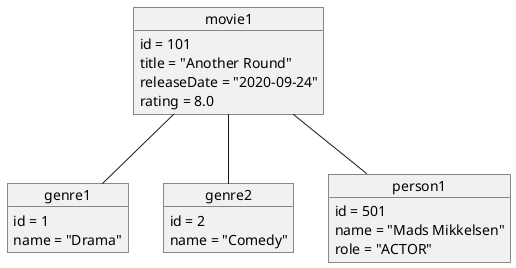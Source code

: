@startuml
'https://plantuml.com/object-diagram


object movie1 {
  id = 101
  title = "Another Round"
  releaseDate = "2020-09-24"
  rating = 8.0
}

object genre1 {
  id = 1
  name = "Drama"
}

object genre2 {
  id = 2
  name = "Comedy"
}

object person1 {
  id = 501
  name = "Mads Mikkelsen"
  role = "ACTOR"
}

movie1 -- genre1
movie1 -- genre2
movie1 -- person1
@enduml
